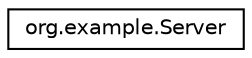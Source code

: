 digraph "Graphical Class Hierarchy"
{
 // LATEX_PDF_SIZE
  edge [fontname="Helvetica",fontsize="10",labelfontname="Helvetica",labelfontsize="10"];
  node [fontname="Helvetica",fontsize="10",shape=record];
  rankdir="LR";
  Node0 [label="org.example.Server",height=0.2,width=0.4,color="black", fillcolor="white", style="filled",URL="$classorg_1_1example_1_1Server.html",tooltip=" "];
}
